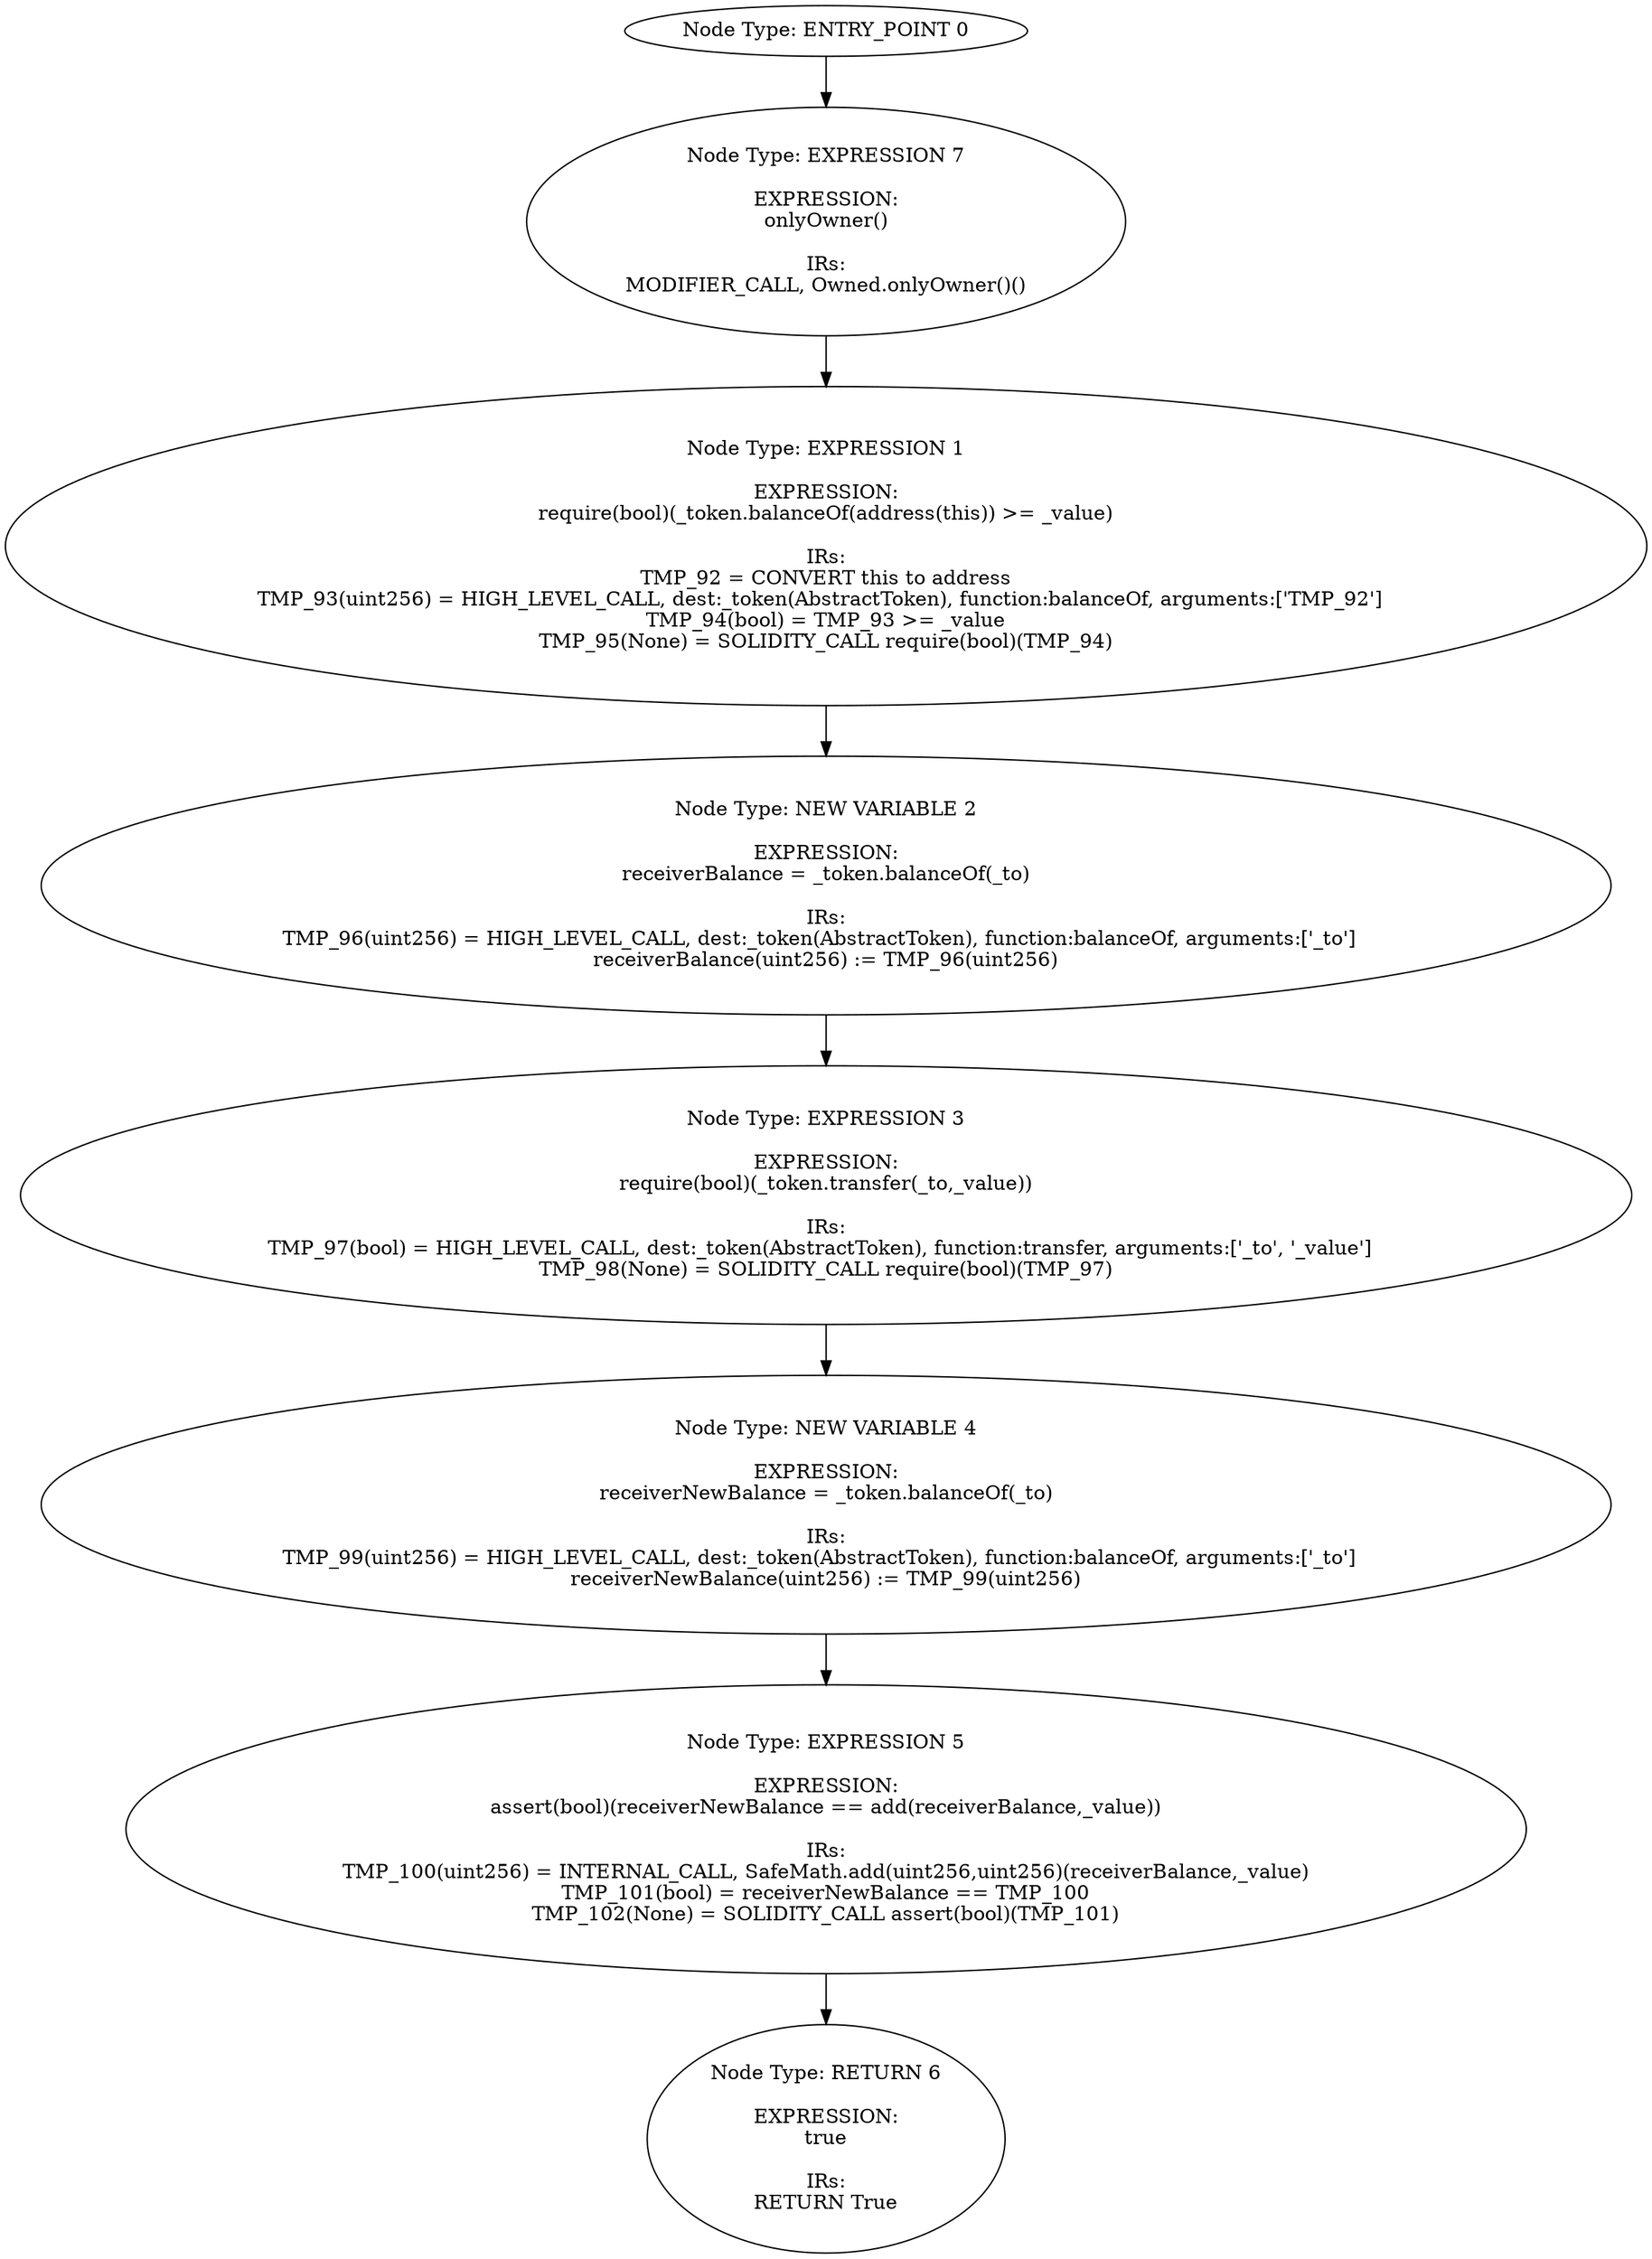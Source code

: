 digraph{
0[label="Node Type: ENTRY_POINT 0
"];
0->7;
1[label="Node Type: EXPRESSION 1

EXPRESSION:
require(bool)(_token.balanceOf(address(this)) >= _value)

IRs:
TMP_92 = CONVERT this to address
TMP_93(uint256) = HIGH_LEVEL_CALL, dest:_token(AbstractToken), function:balanceOf, arguments:['TMP_92']  
TMP_94(bool) = TMP_93 >= _value
TMP_95(None) = SOLIDITY_CALL require(bool)(TMP_94)"];
1->2;
2[label="Node Type: NEW VARIABLE 2

EXPRESSION:
receiverBalance = _token.balanceOf(_to)

IRs:
TMP_96(uint256) = HIGH_LEVEL_CALL, dest:_token(AbstractToken), function:balanceOf, arguments:['_to']  
receiverBalance(uint256) := TMP_96(uint256)"];
2->3;
3[label="Node Type: EXPRESSION 3

EXPRESSION:
require(bool)(_token.transfer(_to,_value))

IRs:
TMP_97(bool) = HIGH_LEVEL_CALL, dest:_token(AbstractToken), function:transfer, arguments:['_to', '_value']  
TMP_98(None) = SOLIDITY_CALL require(bool)(TMP_97)"];
3->4;
4[label="Node Type: NEW VARIABLE 4

EXPRESSION:
receiverNewBalance = _token.balanceOf(_to)

IRs:
TMP_99(uint256) = HIGH_LEVEL_CALL, dest:_token(AbstractToken), function:balanceOf, arguments:['_to']  
receiverNewBalance(uint256) := TMP_99(uint256)"];
4->5;
5[label="Node Type: EXPRESSION 5

EXPRESSION:
assert(bool)(receiverNewBalance == add(receiverBalance,_value))

IRs:
TMP_100(uint256) = INTERNAL_CALL, SafeMath.add(uint256,uint256)(receiverBalance,_value)
TMP_101(bool) = receiverNewBalance == TMP_100
TMP_102(None) = SOLIDITY_CALL assert(bool)(TMP_101)"];
5->6;
6[label="Node Type: RETURN 6

EXPRESSION:
true

IRs:
RETURN True"];
7[label="Node Type: EXPRESSION 7

EXPRESSION:
onlyOwner()

IRs:
MODIFIER_CALL, Owned.onlyOwner()()"];
7->1;
}
